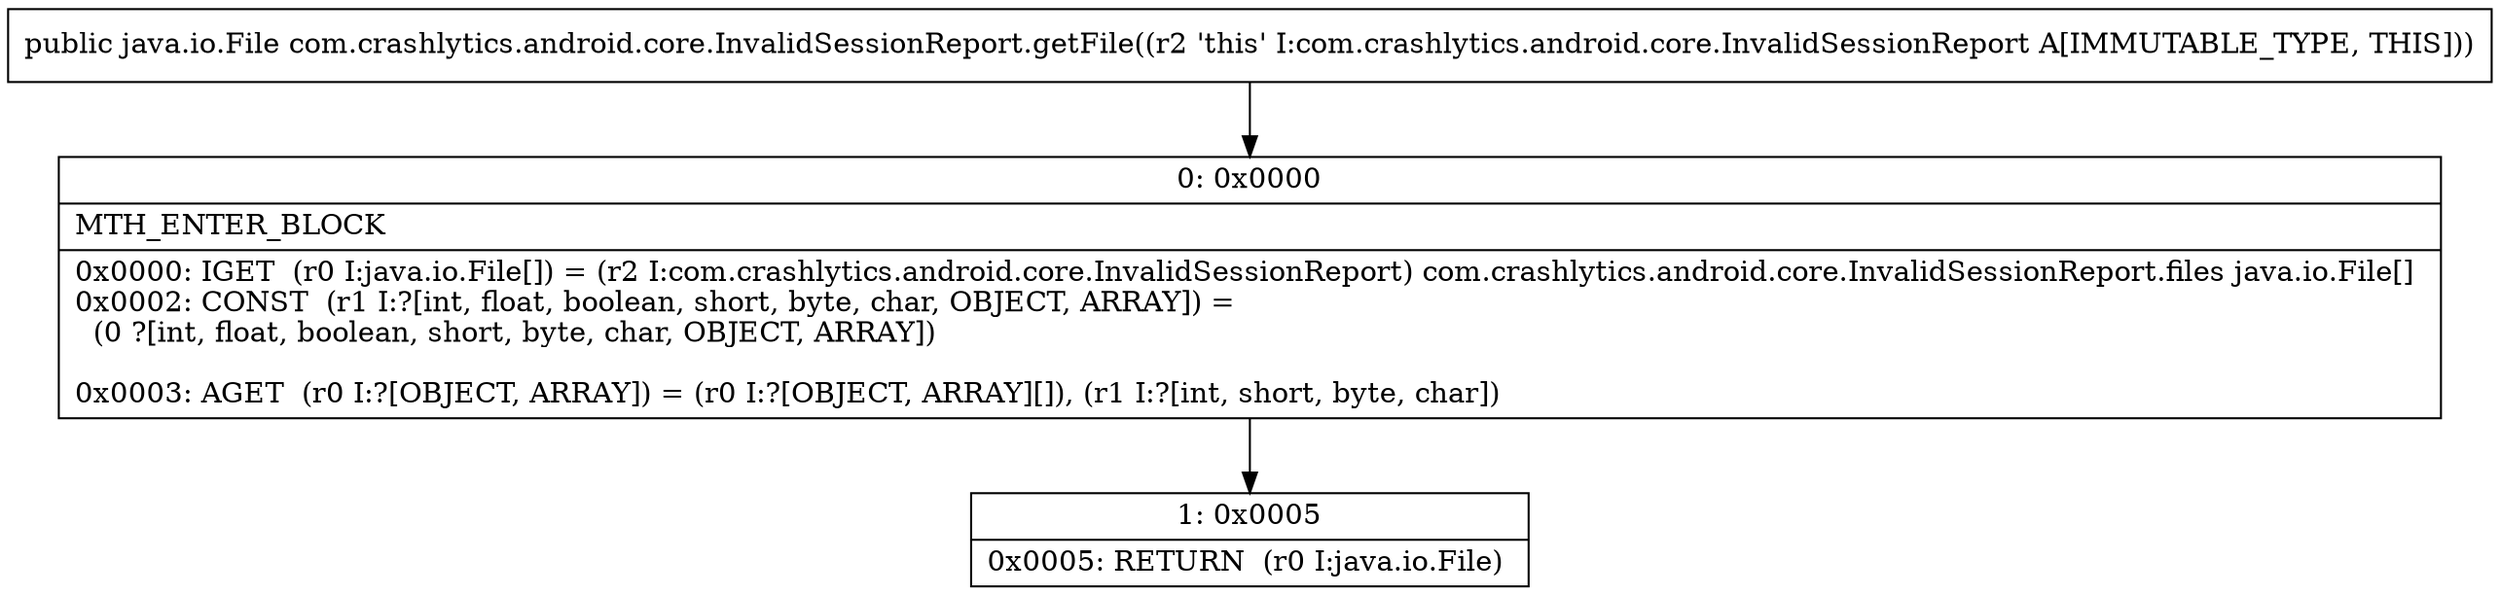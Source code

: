 digraph "CFG forcom.crashlytics.android.core.InvalidSessionReport.getFile()Ljava\/io\/File;" {
Node_0 [shape=record,label="{0\:\ 0x0000|MTH_ENTER_BLOCK\l|0x0000: IGET  (r0 I:java.io.File[]) = (r2 I:com.crashlytics.android.core.InvalidSessionReport) com.crashlytics.android.core.InvalidSessionReport.files java.io.File[] \l0x0002: CONST  (r1 I:?[int, float, boolean, short, byte, char, OBJECT, ARRAY]) = \l  (0 ?[int, float, boolean, short, byte, char, OBJECT, ARRAY])\l \l0x0003: AGET  (r0 I:?[OBJECT, ARRAY]) = (r0 I:?[OBJECT, ARRAY][]), (r1 I:?[int, short, byte, char]) \l}"];
Node_1 [shape=record,label="{1\:\ 0x0005|0x0005: RETURN  (r0 I:java.io.File) \l}"];
MethodNode[shape=record,label="{public java.io.File com.crashlytics.android.core.InvalidSessionReport.getFile((r2 'this' I:com.crashlytics.android.core.InvalidSessionReport A[IMMUTABLE_TYPE, THIS])) }"];
MethodNode -> Node_0;
Node_0 -> Node_1;
}

